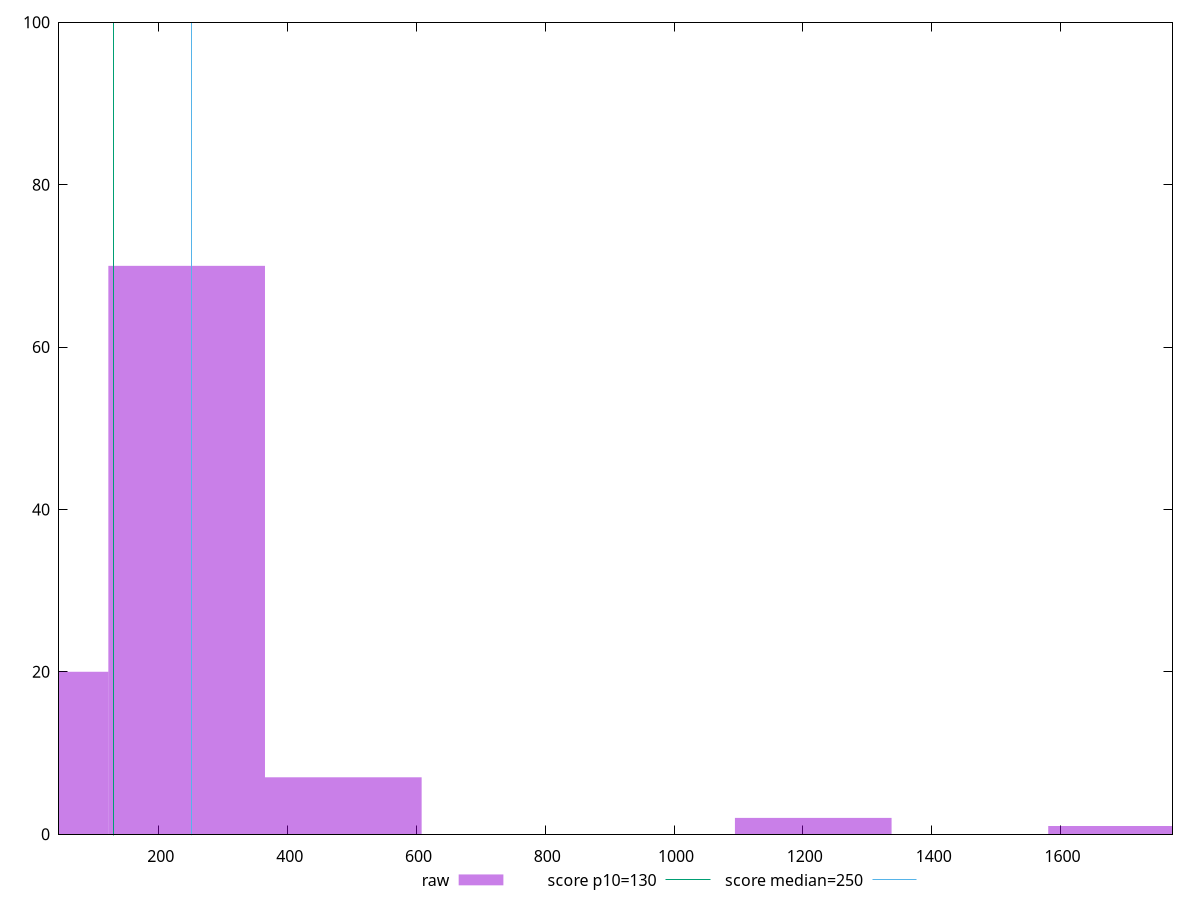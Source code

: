 reset

$raw <<EOF
1216.1794276384428 2
1702.6511986938199 1
0 20
243.23588552768857 70
486.47177105537713 7
EOF

set key outside below
set boxwidth 243.23588552768857
set xrange [45:1774]
set yrange [0:100]
set trange [0:100]
set style fill transparent solid 0.5 noborder

set parametric
set terminal svg size 640, 490 enhanced background rgb 'white'
set output "report/report_00029_2021-02-24T13-36-40.390Z/max-potential-fid/samples/agenda/raw/histogram.svg"

plot $raw title "raw" with boxes, \
     130,t title "score p10=130", \
     250,t title "score median=250"

reset
